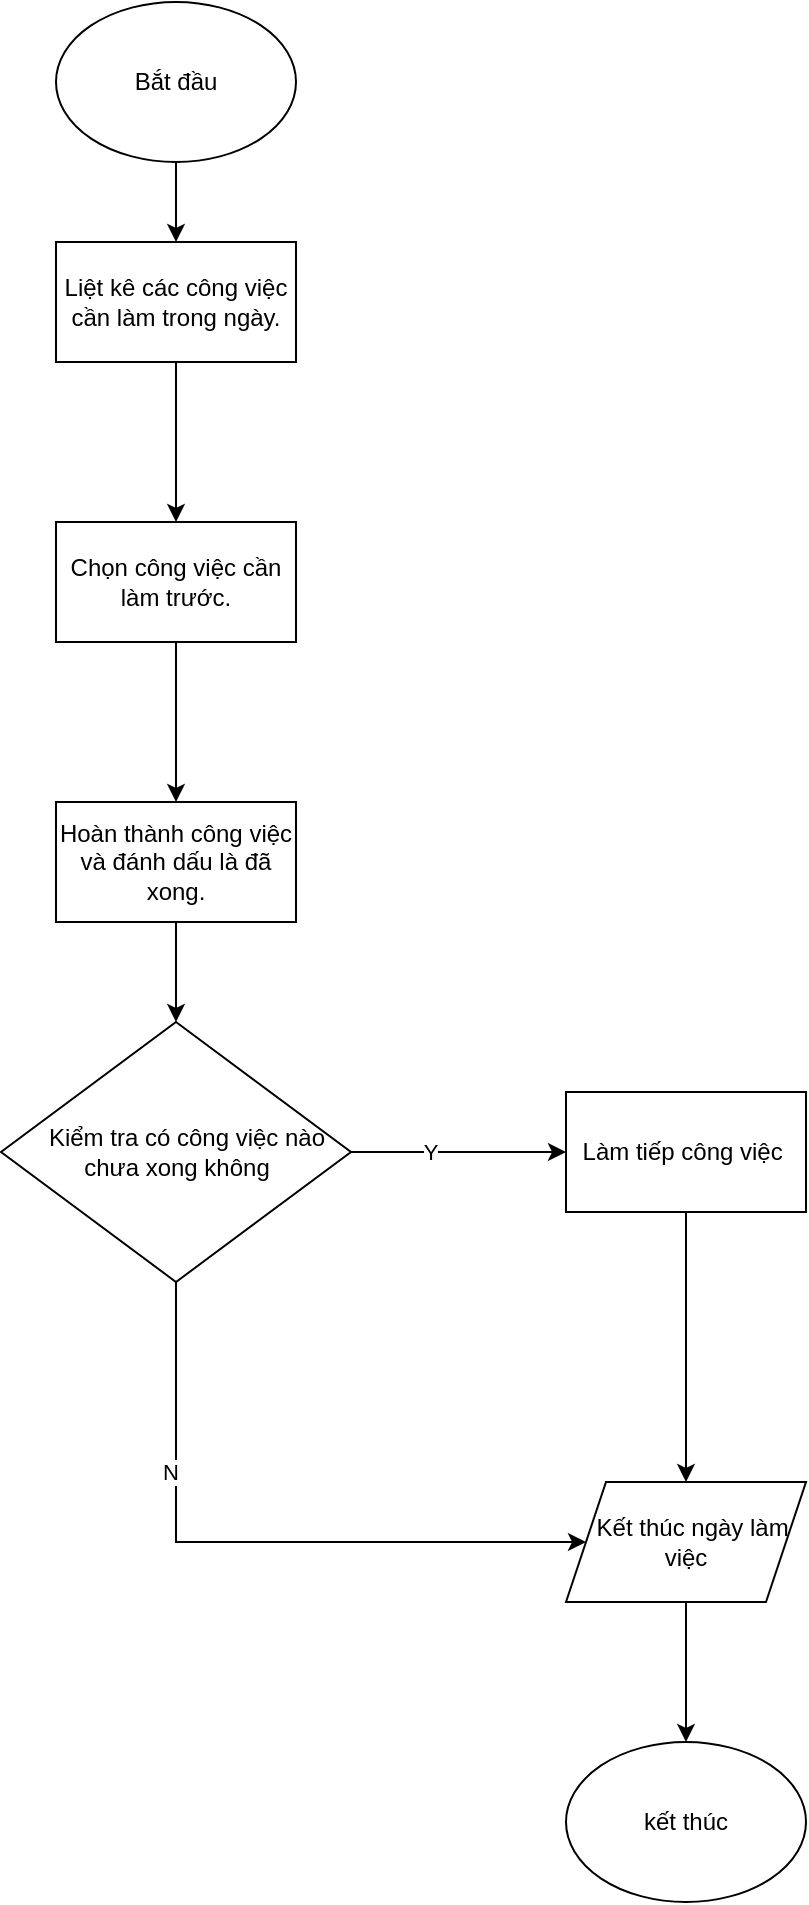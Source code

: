<mxfile version="28.2.3">
  <diagram name="Trang-1" id="JSM8rFJzAYDCdEFbciOS">
    <mxGraphModel dx="1042" dy="527" grid="1" gridSize="10" guides="1" tooltips="1" connect="1" arrows="1" fold="1" page="1" pageScale="1" pageWidth="827" pageHeight="1169" math="0" shadow="0">
      <root>
        <mxCell id="0" />
        <mxCell id="1" parent="0" />
        <mxCell id="NPiyHnTK7T0ngpwphkUu-3" value="" style="edgeStyle=orthogonalEdgeStyle;rounded=0;orthogonalLoop=1;jettySize=auto;html=1;" edge="1" parent="1" source="NPiyHnTK7T0ngpwphkUu-1" target="NPiyHnTK7T0ngpwphkUu-2">
          <mxGeometry relative="1" as="geometry" />
        </mxCell>
        <mxCell id="NPiyHnTK7T0ngpwphkUu-1" value="Bắt đầu" style="ellipse;whiteSpace=wrap;html=1;" vertex="1" parent="1">
          <mxGeometry x="340" y="30" width="120" height="80" as="geometry" />
        </mxCell>
        <mxCell id="NPiyHnTK7T0ngpwphkUu-5" value="" style="edgeStyle=orthogonalEdgeStyle;rounded=0;orthogonalLoop=1;jettySize=auto;html=1;" edge="1" parent="1" source="NPiyHnTK7T0ngpwphkUu-2" target="NPiyHnTK7T0ngpwphkUu-4">
          <mxGeometry relative="1" as="geometry" />
        </mxCell>
        <mxCell id="NPiyHnTK7T0ngpwphkUu-2" value="Liệt kê các công việc cần làm trong ngày." style="whiteSpace=wrap;html=1;" vertex="1" parent="1">
          <mxGeometry x="340" y="150" width="120" height="60" as="geometry" />
        </mxCell>
        <mxCell id="NPiyHnTK7T0ngpwphkUu-7" value="" style="edgeStyle=orthogonalEdgeStyle;rounded=0;orthogonalLoop=1;jettySize=auto;html=1;" edge="1" parent="1" source="NPiyHnTK7T0ngpwphkUu-4" target="NPiyHnTK7T0ngpwphkUu-6">
          <mxGeometry relative="1" as="geometry" />
        </mxCell>
        <mxCell id="NPiyHnTK7T0ngpwphkUu-4" value="Chọn công việc cần làm trước." style="whiteSpace=wrap;html=1;" vertex="1" parent="1">
          <mxGeometry x="340" y="290" width="120" height="60" as="geometry" />
        </mxCell>
        <mxCell id="NPiyHnTK7T0ngpwphkUu-9" value="" style="edgeStyle=orthogonalEdgeStyle;rounded=0;orthogonalLoop=1;jettySize=auto;html=1;" edge="1" parent="1" source="NPiyHnTK7T0ngpwphkUu-6" target="NPiyHnTK7T0ngpwphkUu-8">
          <mxGeometry relative="1" as="geometry" />
        </mxCell>
        <mxCell id="NPiyHnTK7T0ngpwphkUu-6" value="Hoàn thành công việc và đánh dấu là đã xong." style="whiteSpace=wrap;html=1;" vertex="1" parent="1">
          <mxGeometry x="340" y="430" width="120" height="60" as="geometry" />
        </mxCell>
        <mxCell id="NPiyHnTK7T0ngpwphkUu-11" value="" style="edgeStyle=orthogonalEdgeStyle;rounded=0;orthogonalLoop=1;jettySize=auto;html=1;" edge="1" parent="1" source="NPiyHnTK7T0ngpwphkUu-8" target="NPiyHnTK7T0ngpwphkUu-10">
          <mxGeometry relative="1" as="geometry" />
        </mxCell>
        <mxCell id="NPiyHnTK7T0ngpwphkUu-14" value="Y" style="edgeLabel;html=1;align=center;verticalAlign=middle;resizable=0;points=[];" vertex="1" connectable="0" parent="NPiyHnTK7T0ngpwphkUu-11">
          <mxGeometry x="-0.276" relative="1" as="geometry">
            <mxPoint as="offset" />
          </mxGeometry>
        </mxCell>
        <mxCell id="NPiyHnTK7T0ngpwphkUu-8" value="&amp;nbsp; &amp;nbsp;Kiểm tra có công việc nào chưa xong không" style="rhombus;whiteSpace=wrap;html=1;" vertex="1" parent="1">
          <mxGeometry x="312.5" y="540" width="175" height="130" as="geometry" />
        </mxCell>
        <mxCell id="NPiyHnTK7T0ngpwphkUu-13" value="" style="edgeStyle=orthogonalEdgeStyle;rounded=0;orthogonalLoop=1;jettySize=auto;html=1;" edge="1" parent="1" source="NPiyHnTK7T0ngpwphkUu-10" target="NPiyHnTK7T0ngpwphkUu-12">
          <mxGeometry relative="1" as="geometry" />
        </mxCell>
        <mxCell id="NPiyHnTK7T0ngpwphkUu-10" value="Làm tiếp công việc&amp;nbsp;" style="whiteSpace=wrap;html=1;" vertex="1" parent="1">
          <mxGeometry x="595" y="575" width="120" height="60" as="geometry" />
        </mxCell>
        <mxCell id="NPiyHnTK7T0ngpwphkUu-12" value="&amp;nbsp; Kết thúc ngày làm việc" style="shape=parallelogram;perimeter=parallelogramPerimeter;whiteSpace=wrap;html=1;fixedSize=1;" vertex="1" parent="1">
          <mxGeometry x="595" y="770" width="120" height="60" as="geometry" />
        </mxCell>
        <mxCell id="NPiyHnTK7T0ngpwphkUu-15" value="" style="endArrow=classic;html=1;rounded=0;" edge="1" parent="1" source="NPiyHnTK7T0ngpwphkUu-8" target="NPiyHnTK7T0ngpwphkUu-12">
          <mxGeometry width="50" height="50" relative="1" as="geometry">
            <mxPoint x="390" y="800" as="sourcePoint" />
            <mxPoint x="440" y="750" as="targetPoint" />
            <Array as="points">
              <mxPoint x="400" y="800" />
            </Array>
          </mxGeometry>
        </mxCell>
        <mxCell id="NPiyHnTK7T0ngpwphkUu-16" value="N" style="edgeLabel;html=1;align=center;verticalAlign=middle;resizable=0;points=[];" vertex="1" connectable="0" parent="NPiyHnTK7T0ngpwphkUu-15">
          <mxGeometry x="-0.432" y="-3" relative="1" as="geometry">
            <mxPoint as="offset" />
          </mxGeometry>
        </mxCell>
        <mxCell id="NPiyHnTK7T0ngpwphkUu-17" value="kết thúc" style="ellipse;whiteSpace=wrap;html=1;" vertex="1" parent="1">
          <mxGeometry x="595" y="900" width="120" height="80" as="geometry" />
        </mxCell>
        <mxCell id="NPiyHnTK7T0ngpwphkUu-18" value="" style="endArrow=classic;html=1;rounded=0;" edge="1" parent="1" source="NPiyHnTK7T0ngpwphkUu-12" target="NPiyHnTK7T0ngpwphkUu-17">
          <mxGeometry width="50" height="50" relative="1" as="geometry">
            <mxPoint x="390" y="1000" as="sourcePoint" />
            <mxPoint x="440" y="950" as="targetPoint" />
          </mxGeometry>
        </mxCell>
      </root>
    </mxGraphModel>
  </diagram>
</mxfile>
